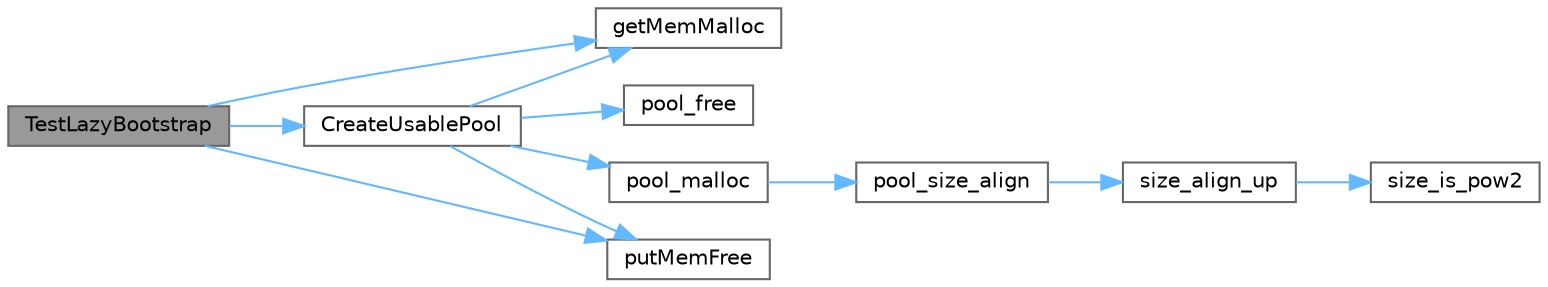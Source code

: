 digraph "TestLazyBootstrap"
{
 // LATEX_PDF_SIZE
  bgcolor="transparent";
  edge [fontname=Helvetica,fontsize=10,labelfontname=Helvetica,labelfontsize=10];
  node [fontname=Helvetica,fontsize=10,shape=box,height=0.2,width=0.4];
  rankdir="LR";
  Node1 [id="Node000001",label="TestLazyBootstrap",height=0.2,width=0.4,color="gray40", fillcolor="grey60", style="filled", fontcolor="black",tooltip=" "];
  Node1 -> Node2 [id="edge1_Node000001_Node000002",color="steelblue1",style="solid",tooltip=" "];
  Node2 [id="Node000002",label="CreateUsablePool",height=0.2,width=0.4,color="grey40", fillcolor="white", style="filled",URL="$test__malloc__pools_8cpp.html#a5bdd4415a6c4c04b18ece1cea5ef7525",tooltip=" "];
  Node2 -> Node3 [id="edge2_Node000002_Node000003",color="steelblue1",style="solid",tooltip=" "];
  Node3 [id="Node000003",label="getMemMalloc",height=0.2,width=0.4,color="grey40", fillcolor="white", style="filled",URL="$test__malloc__pools_8cpp.html#affdfee15c40f3699c20474f99dc9c6d3",tooltip=" "];
  Node2 -> Node4 [id="edge3_Node000002_Node000004",color="steelblue1",style="solid",tooltip=" "];
  Node4 [id="Node000004",label="pool_free",height=0.2,width=0.4,color="grey40", fillcolor="white", style="filled",URL="$yyjson_8c.html#af61a9a4fdfcede6ec93dce42df22eac9",tooltip=" "];
  Node2 -> Node5 [id="edge4_Node000002_Node000005",color="steelblue1",style="solid",tooltip=" "];
  Node5 [id="Node000005",label="pool_malloc",height=0.2,width=0.4,color="grey40", fillcolor="white", style="filled",URL="$yyjson_8c.html#a34e731021ae46dd2746fa3f8de2a5f2d",tooltip=" "];
  Node5 -> Node6 [id="edge5_Node000005_Node000006",color="steelblue1",style="solid",tooltip=" "];
  Node6 [id="Node000006",label="pool_size_align",height=0.2,width=0.4,color="grey40", fillcolor="white", style="filled",URL="$yyjson_8c.html#aa3d33ce37115e5450168845f301450b9",tooltip=" "];
  Node6 -> Node7 [id="edge6_Node000006_Node000007",color="steelblue1",style="solid",tooltip=" "];
  Node7 [id="Node000007",label="size_align_up",height=0.2,width=0.4,color="grey40", fillcolor="white", style="filled",URL="$yyjson_8c.html#aee0ecba3f0e01a145a4bd084c40b53b6",tooltip=" "];
  Node7 -> Node8 [id="edge7_Node000007_Node000008",color="steelblue1",style="solid",tooltip=" "];
  Node8 [id="Node000008",label="size_is_pow2",height=0.2,width=0.4,color="grey40", fillcolor="white", style="filled",URL="$yyjson_8c.html#a9c435a75a5fc566d5382ba2646704a18",tooltip=" "];
  Node2 -> Node9 [id="edge8_Node000002_Node000009",color="steelblue1",style="solid",tooltip=" "];
  Node9 [id="Node000009",label="putMemFree",height=0.2,width=0.4,color="grey40", fillcolor="white", style="filled",URL="$test__malloc__pools_8cpp.html#a29912a7ec7fb6c42da00df65b3647b1b",tooltip=" "];
  Node1 -> Node3 [id="edge9_Node000001_Node000003",color="steelblue1",style="solid",tooltip=" "];
  Node1 -> Node9 [id="edge10_Node000001_Node000009",color="steelblue1",style="solid",tooltip=" "];
}
